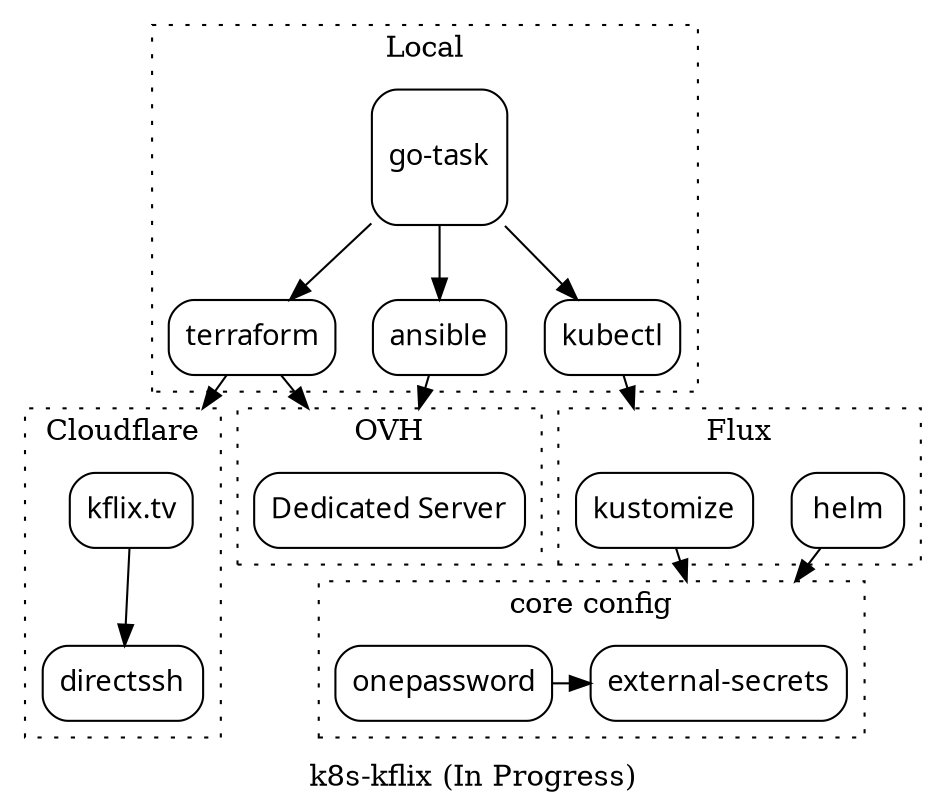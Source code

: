 digraph kflix {
  compound=true
  // newrank=true;
  node [fontname = "Handlee", style="rounded", shape="rectangle", ordering=out]
  edge [fontname = "Handlee"]
  label="k8s-kflix (In Progress)"

  subgraph cluster_local_commands {
    label="Local"
    gotask [shape="square", label="go-task"]
    gotask -> terraform
    gotask -> ansible
    gotask -> kubectl
    graph[style=dotted];
  }

  subgraph cluster_cloudflare {
    label="Cloudflare"
    graph[style=dotted]
    kflixdns [label="kflix.tv"]
    directssh [label="directssh"]
    kflixdns -> directssh
  }

  subgraph cluster_ovh {
    label="OVH"
    graph[style=dotted]
    dedi[label="Dedicated Server"]
  }

  subgraph cluster_flux {
    label="Flux"
    graph[style=dotted]
    helm
    kustomize
  }


  kubectl -> kustomize [lhead=cluster_flux]
  terraform -> dedi [lhead=cluster_ovh]
  terraform -> kflixdns [lhead=cluster_cloudflare]
  ansible -> dedi [lhead=cluster_ovh]

  subgraph cluster_config {
    label="core config"
    graph[style=dotted];
    op [label="onepassword"]
    op -> es
    {rank=same; op; es}
    // longhorn
    es [label="external-secrets"]
    // cm [label="cert-manager"]
    // rclone
    // diun
    // edns [label="external-dns"]
    // nginx -> cm
    // es -> longhorn, rclone, edns, diun, cm
  }

  helm -> es [lhead=cluster_config]
  kustomize -> es [lhead=cluster_config]

  // subgraph cluster_applications {
  //   label="applications"
  //   jenkins
  //   nextcloud
  //   prowlarr
  //   uk [label="uptime kuma"]

  //   subgraph cluster_plex {
  //     label="plex"
  //     plex
  //     pw1 [label="plex-worker"]
  //     pw2 [label="plex-worker"]
  //     pw3 [label="plex-worker"]
  //     plex -> pw1,pw2,pw3
  //   }

  //   {rank=source; uk; jenkins; prowlarr; nextcloud;}
  // }

  // subgraph cluster_local_volumes {
  //   label="local volumes"
  //   downloads
  //   nzbs
  //   {rank=same; nzbs; downloads}
  // }

  // subgraph cluster_remote_volumes {
  //   label="remote volumes"
  //   movies
  //   tv
  //   books
  //   {rank=same; movies; tv; books;}
  // }
  // longhorn -> downloads [lhead="cluster_local_volumes"]
  // rclone -> movies [lhead="cluster_remote_volumes"]
  // {rank=same; downloads; movies; books; tv; nzbs;}

}

